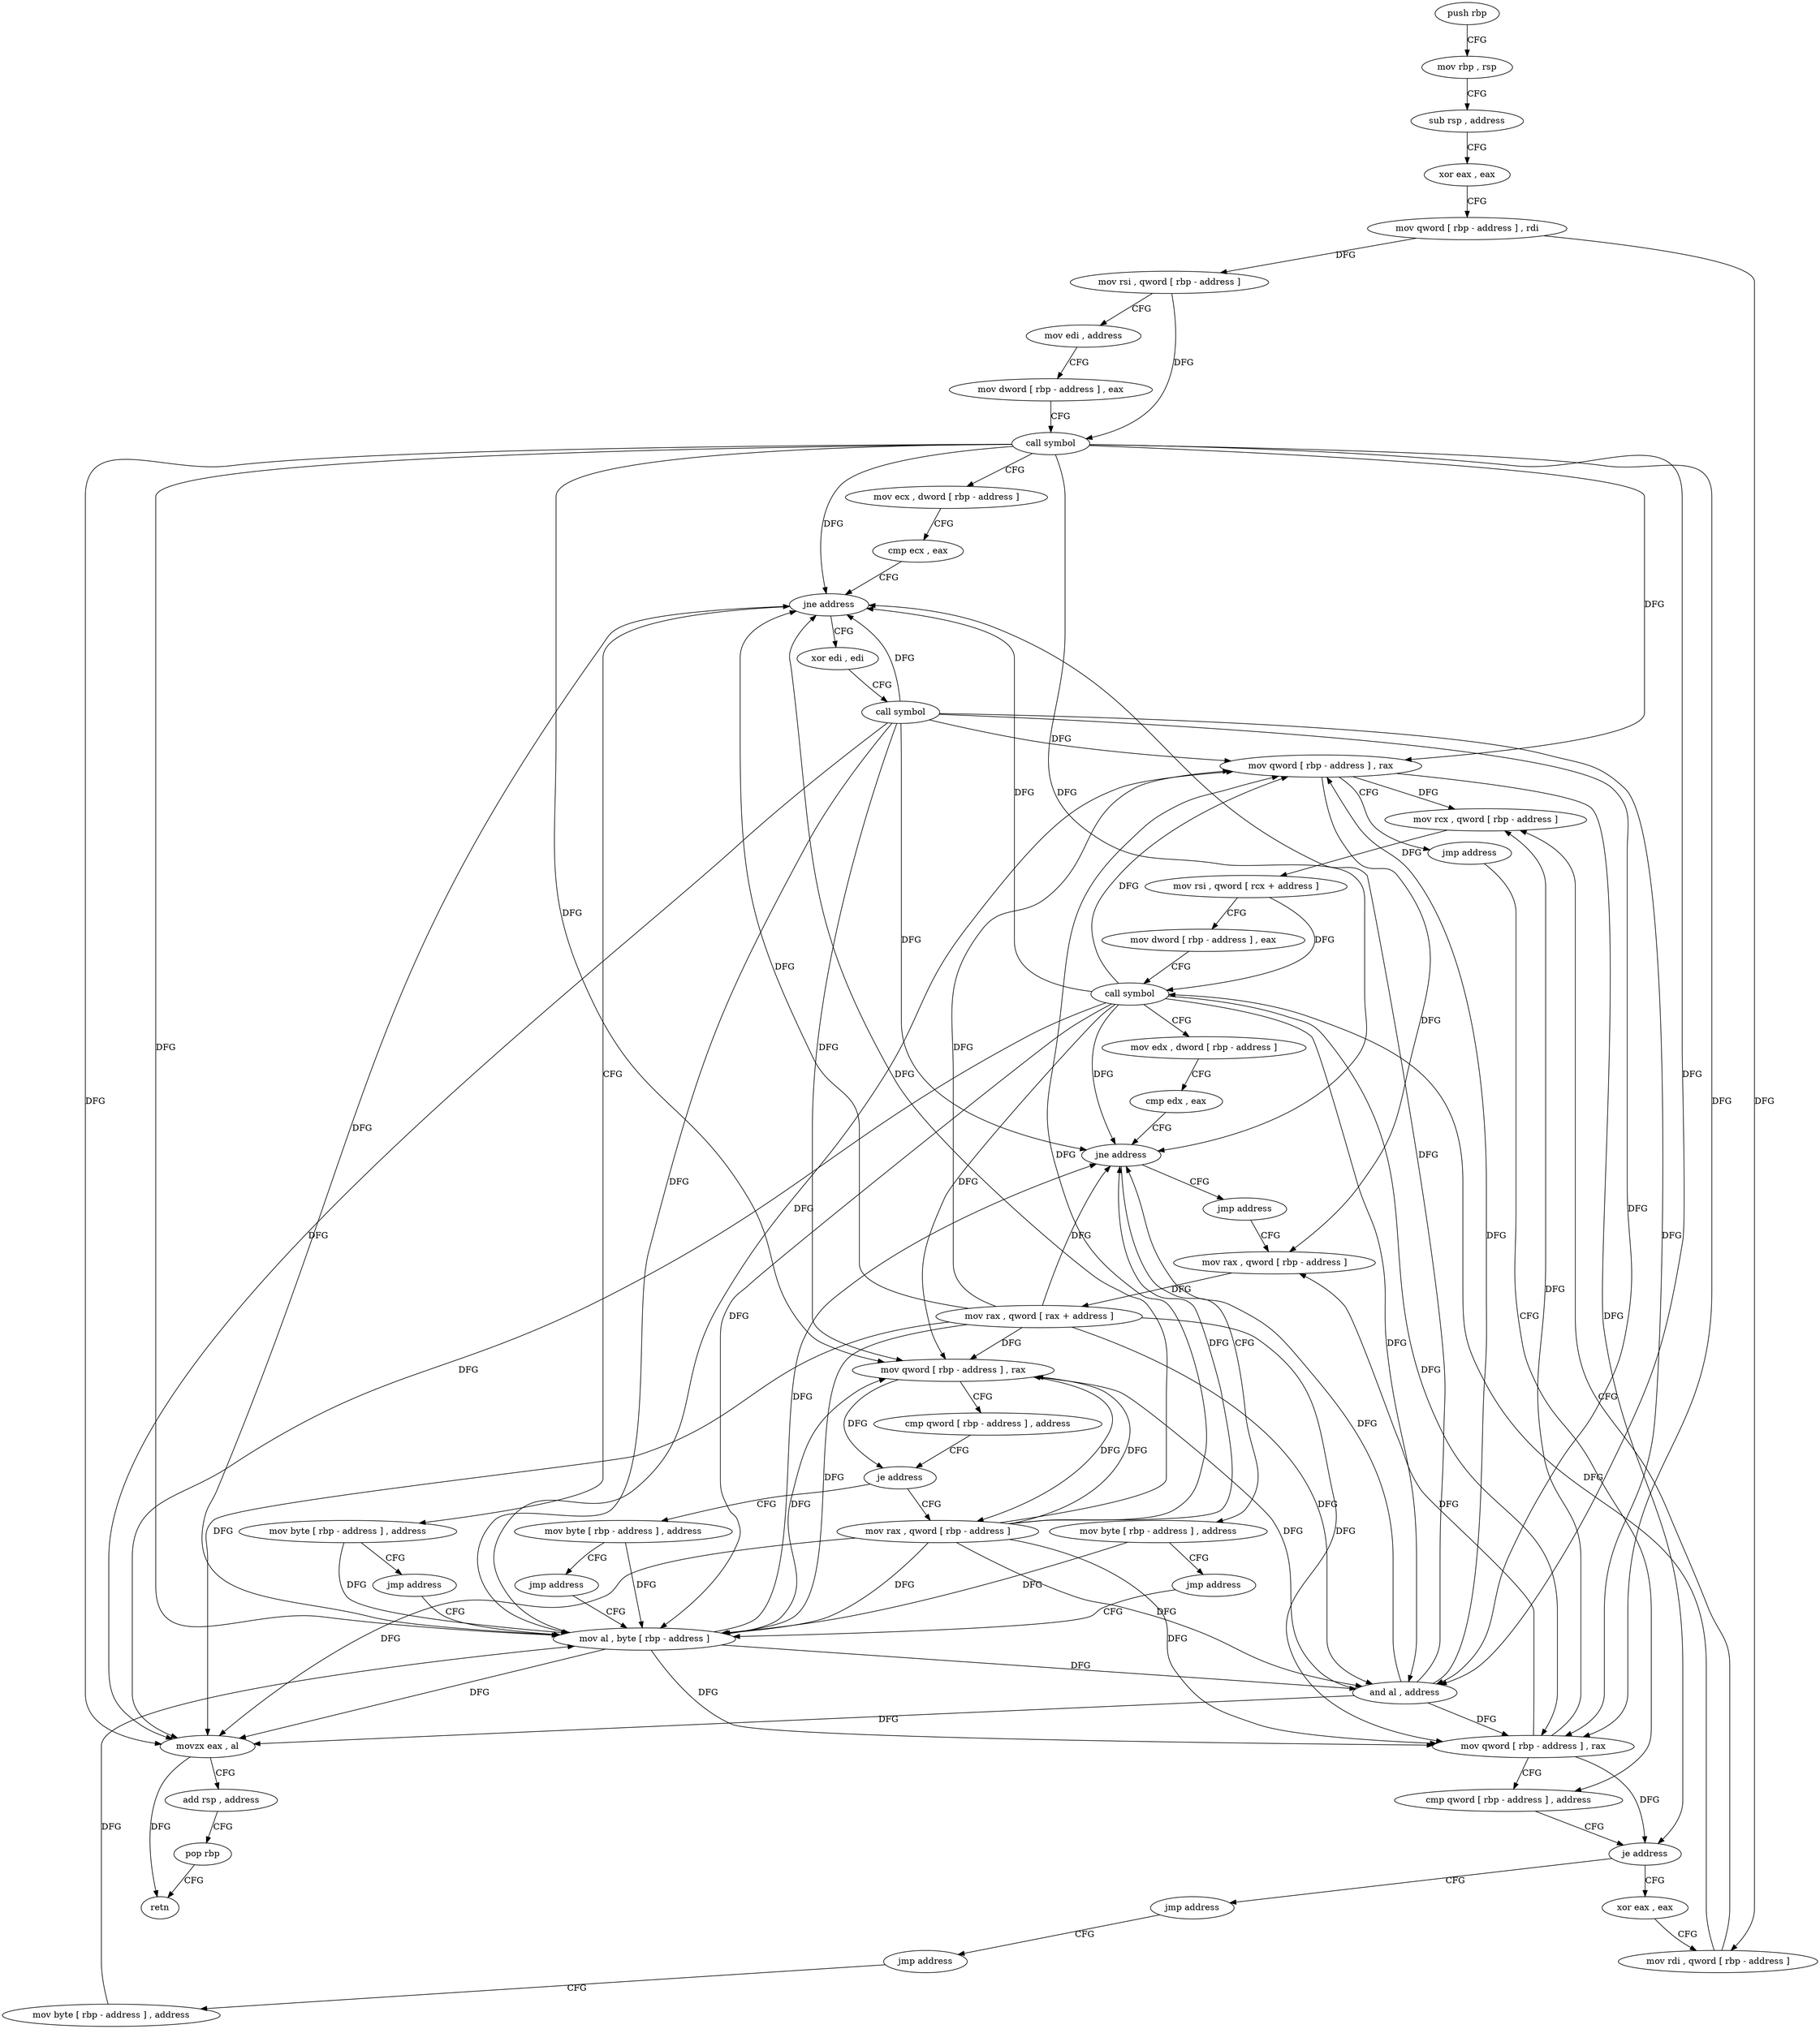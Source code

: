 digraph "func" {
"4263360" [label = "push rbp" ]
"4263361" [label = "mov rbp , rsp" ]
"4263364" [label = "sub rsp , address" ]
"4263368" [label = "xor eax , eax" ]
"4263370" [label = "mov qword [ rbp - address ] , rdi" ]
"4263374" [label = "mov rsi , qword [ rbp - address ]" ]
"4263378" [label = "mov edi , address" ]
"4263383" [label = "mov dword [ rbp - address ] , eax" ]
"4263386" [label = "call symbol" ]
"4263391" [label = "mov ecx , dword [ rbp - address ]" ]
"4263394" [label = "cmp ecx , eax" ]
"4263396" [label = "jne address" ]
"4263411" [label = "xor edi , edi" ]
"4263402" [label = "mov byte [ rbp - address ] , address" ]
"4263413" [label = "call symbol" ]
"4263418" [label = "mov qword [ rbp - address ] , rax" ]
"4263422" [label = "cmp qword [ rbp - address ] , address" ]
"4263427" [label = "je address" ]
"4263521" [label = "mov byte [ rbp - address ] , address" ]
"4263433" [label = "mov rax , qword [ rbp - address ]" ]
"4263406" [label = "jmp address" ]
"4263539" [label = "mov al , byte [ rbp - address ]" ]
"4263525" [label = "jmp address" ]
"4263437" [label = "mov qword [ rbp - address ] , rax" ]
"4263441" [label = "cmp qword [ rbp - address ] , address" ]
"4263542" [label = "and al , address" ]
"4263544" [label = "movzx eax , al" ]
"4263547" [label = "add rsp , address" ]
"4263551" [label = "pop rbp" ]
"4263552" [label = "retn" ]
"4263516" [label = "jmp address" ]
"4263530" [label = "jmp address" ]
"4263452" [label = "xor eax , eax" ]
"4263454" [label = "mov rdi , qword [ rbp - address ]" ]
"4263458" [label = "mov rcx , qword [ rbp - address ]" ]
"4263462" [label = "mov rsi , qword [ rcx + address ]" ]
"4263466" [label = "mov dword [ rbp - address ] , eax" ]
"4263469" [label = "call symbol" ]
"4263474" [label = "mov edx , dword [ rbp - address ]" ]
"4263477" [label = "cmp edx , eax" ]
"4263479" [label = "jne address" ]
"4263494" [label = "jmp address" ]
"4263485" [label = "mov byte [ rbp - address ] , address" ]
"4263535" [label = "mov byte [ rbp - address ] , address" ]
"4263499" [label = "mov rax , qword [ rbp - address ]" ]
"4263489" [label = "jmp address" ]
"4263503" [label = "mov rax , qword [ rax + address ]" ]
"4263507" [label = "mov qword [ rbp - address ] , rax" ]
"4263511" [label = "jmp address" ]
"4263446" [label = "je address" ]
"4263360" -> "4263361" [ label = "CFG" ]
"4263361" -> "4263364" [ label = "CFG" ]
"4263364" -> "4263368" [ label = "CFG" ]
"4263368" -> "4263370" [ label = "CFG" ]
"4263370" -> "4263374" [ label = "DFG" ]
"4263370" -> "4263454" [ label = "DFG" ]
"4263374" -> "4263378" [ label = "CFG" ]
"4263374" -> "4263386" [ label = "DFG" ]
"4263378" -> "4263383" [ label = "CFG" ]
"4263383" -> "4263386" [ label = "CFG" ]
"4263386" -> "4263391" [ label = "CFG" ]
"4263386" -> "4263396" [ label = "DFG" ]
"4263386" -> "4263418" [ label = "DFG" ]
"4263386" -> "4263437" [ label = "DFG" ]
"4263386" -> "4263539" [ label = "DFG" ]
"4263386" -> "4263542" [ label = "DFG" ]
"4263386" -> "4263544" [ label = "DFG" ]
"4263386" -> "4263479" [ label = "DFG" ]
"4263386" -> "4263507" [ label = "DFG" ]
"4263391" -> "4263394" [ label = "CFG" ]
"4263394" -> "4263396" [ label = "CFG" ]
"4263396" -> "4263411" [ label = "CFG" ]
"4263396" -> "4263402" [ label = "CFG" ]
"4263411" -> "4263413" [ label = "CFG" ]
"4263402" -> "4263406" [ label = "CFG" ]
"4263402" -> "4263539" [ label = "DFG" ]
"4263413" -> "4263418" [ label = "DFG" ]
"4263413" -> "4263396" [ label = "DFG" ]
"4263413" -> "4263437" [ label = "DFG" ]
"4263413" -> "4263539" [ label = "DFG" ]
"4263413" -> "4263542" [ label = "DFG" ]
"4263413" -> "4263544" [ label = "DFG" ]
"4263413" -> "4263479" [ label = "DFG" ]
"4263413" -> "4263507" [ label = "DFG" ]
"4263418" -> "4263422" [ label = "CFG" ]
"4263418" -> "4263427" [ label = "DFG" ]
"4263418" -> "4263433" [ label = "DFG" ]
"4263422" -> "4263427" [ label = "CFG" ]
"4263427" -> "4263521" [ label = "CFG" ]
"4263427" -> "4263433" [ label = "CFG" ]
"4263521" -> "4263525" [ label = "CFG" ]
"4263521" -> "4263539" [ label = "DFG" ]
"4263433" -> "4263437" [ label = "DFG" ]
"4263433" -> "4263396" [ label = "DFG" ]
"4263433" -> "4263418" [ label = "DFG" ]
"4263433" -> "4263539" [ label = "DFG" ]
"4263433" -> "4263542" [ label = "DFG" ]
"4263433" -> "4263544" [ label = "DFG" ]
"4263433" -> "4263479" [ label = "DFG" ]
"4263433" -> "4263507" [ label = "DFG" ]
"4263406" -> "4263539" [ label = "CFG" ]
"4263539" -> "4263542" [ label = "DFG" ]
"4263539" -> "4263396" [ label = "DFG" ]
"4263539" -> "4263418" [ label = "DFG" ]
"4263539" -> "4263437" [ label = "DFG" ]
"4263539" -> "4263544" [ label = "DFG" ]
"4263539" -> "4263479" [ label = "DFG" ]
"4263539" -> "4263507" [ label = "DFG" ]
"4263525" -> "4263539" [ label = "CFG" ]
"4263437" -> "4263441" [ label = "CFG" ]
"4263437" -> "4263446" [ label = "DFG" ]
"4263437" -> "4263458" [ label = "DFG" ]
"4263437" -> "4263499" [ label = "DFG" ]
"4263441" -> "4263446" [ label = "CFG" ]
"4263542" -> "4263544" [ label = "DFG" ]
"4263542" -> "4263396" [ label = "DFG" ]
"4263542" -> "4263418" [ label = "DFG" ]
"4263542" -> "4263437" [ label = "DFG" ]
"4263542" -> "4263479" [ label = "DFG" ]
"4263542" -> "4263507" [ label = "DFG" ]
"4263544" -> "4263547" [ label = "CFG" ]
"4263544" -> "4263552" [ label = "DFG" ]
"4263547" -> "4263551" [ label = "CFG" ]
"4263551" -> "4263552" [ label = "CFG" ]
"4263516" -> "4263530" [ label = "CFG" ]
"4263530" -> "4263535" [ label = "CFG" ]
"4263452" -> "4263454" [ label = "CFG" ]
"4263454" -> "4263458" [ label = "CFG" ]
"4263454" -> "4263469" [ label = "DFG" ]
"4263458" -> "4263462" [ label = "DFG" ]
"4263462" -> "4263466" [ label = "CFG" ]
"4263462" -> "4263469" [ label = "DFG" ]
"4263466" -> "4263469" [ label = "CFG" ]
"4263469" -> "4263474" [ label = "CFG" ]
"4263469" -> "4263396" [ label = "DFG" ]
"4263469" -> "4263418" [ label = "DFG" ]
"4263469" -> "4263437" [ label = "DFG" ]
"4263469" -> "4263542" [ label = "DFG" ]
"4263469" -> "4263544" [ label = "DFG" ]
"4263469" -> "4263539" [ label = "DFG" ]
"4263469" -> "4263479" [ label = "DFG" ]
"4263469" -> "4263507" [ label = "DFG" ]
"4263474" -> "4263477" [ label = "CFG" ]
"4263477" -> "4263479" [ label = "CFG" ]
"4263479" -> "4263494" [ label = "CFG" ]
"4263479" -> "4263485" [ label = "CFG" ]
"4263494" -> "4263499" [ label = "CFG" ]
"4263485" -> "4263489" [ label = "CFG" ]
"4263485" -> "4263539" [ label = "DFG" ]
"4263535" -> "4263539" [ label = "DFG" ]
"4263499" -> "4263503" [ label = "DFG" ]
"4263489" -> "4263539" [ label = "CFG" ]
"4263503" -> "4263507" [ label = "DFG" ]
"4263503" -> "4263396" [ label = "DFG" ]
"4263503" -> "4263418" [ label = "DFG" ]
"4263503" -> "4263437" [ label = "DFG" ]
"4263503" -> "4263542" [ label = "DFG" ]
"4263503" -> "4263544" [ label = "DFG" ]
"4263503" -> "4263479" [ label = "DFG" ]
"4263503" -> "4263539" [ label = "DFG" ]
"4263507" -> "4263511" [ label = "CFG" ]
"4263507" -> "4263446" [ label = "DFG" ]
"4263507" -> "4263458" [ label = "DFG" ]
"4263507" -> "4263499" [ label = "DFG" ]
"4263511" -> "4263441" [ label = "CFG" ]
"4263446" -> "4263516" [ label = "CFG" ]
"4263446" -> "4263452" [ label = "CFG" ]
}
